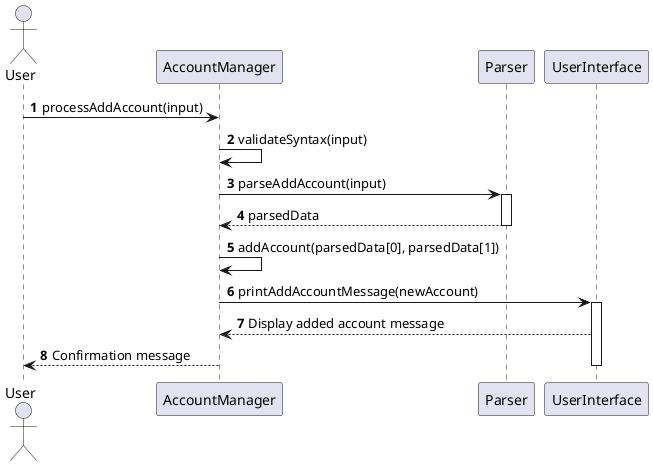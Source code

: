 @startuml
'https://plantuml.com/sequence-diagram

autonumber

actor User
participant "AccountManager" as AM
participant "Parser" as P
participant "UserInterface" as UI

User -> AM: processAddAccount(input)
AM -> AM: validateSyntax(input)
AM -> P: parseAddAccount(input)
activate P
P --> AM: parsedData
deactivate P
AM -> AM: addAccount(parsedData[0], parsedData[1])
AM -> UI: printAddAccountMessage(newAccount)
activate UI
UI --> AM: Display added account message
AM --> User : Confirmation message
deactivate UI
@enduml